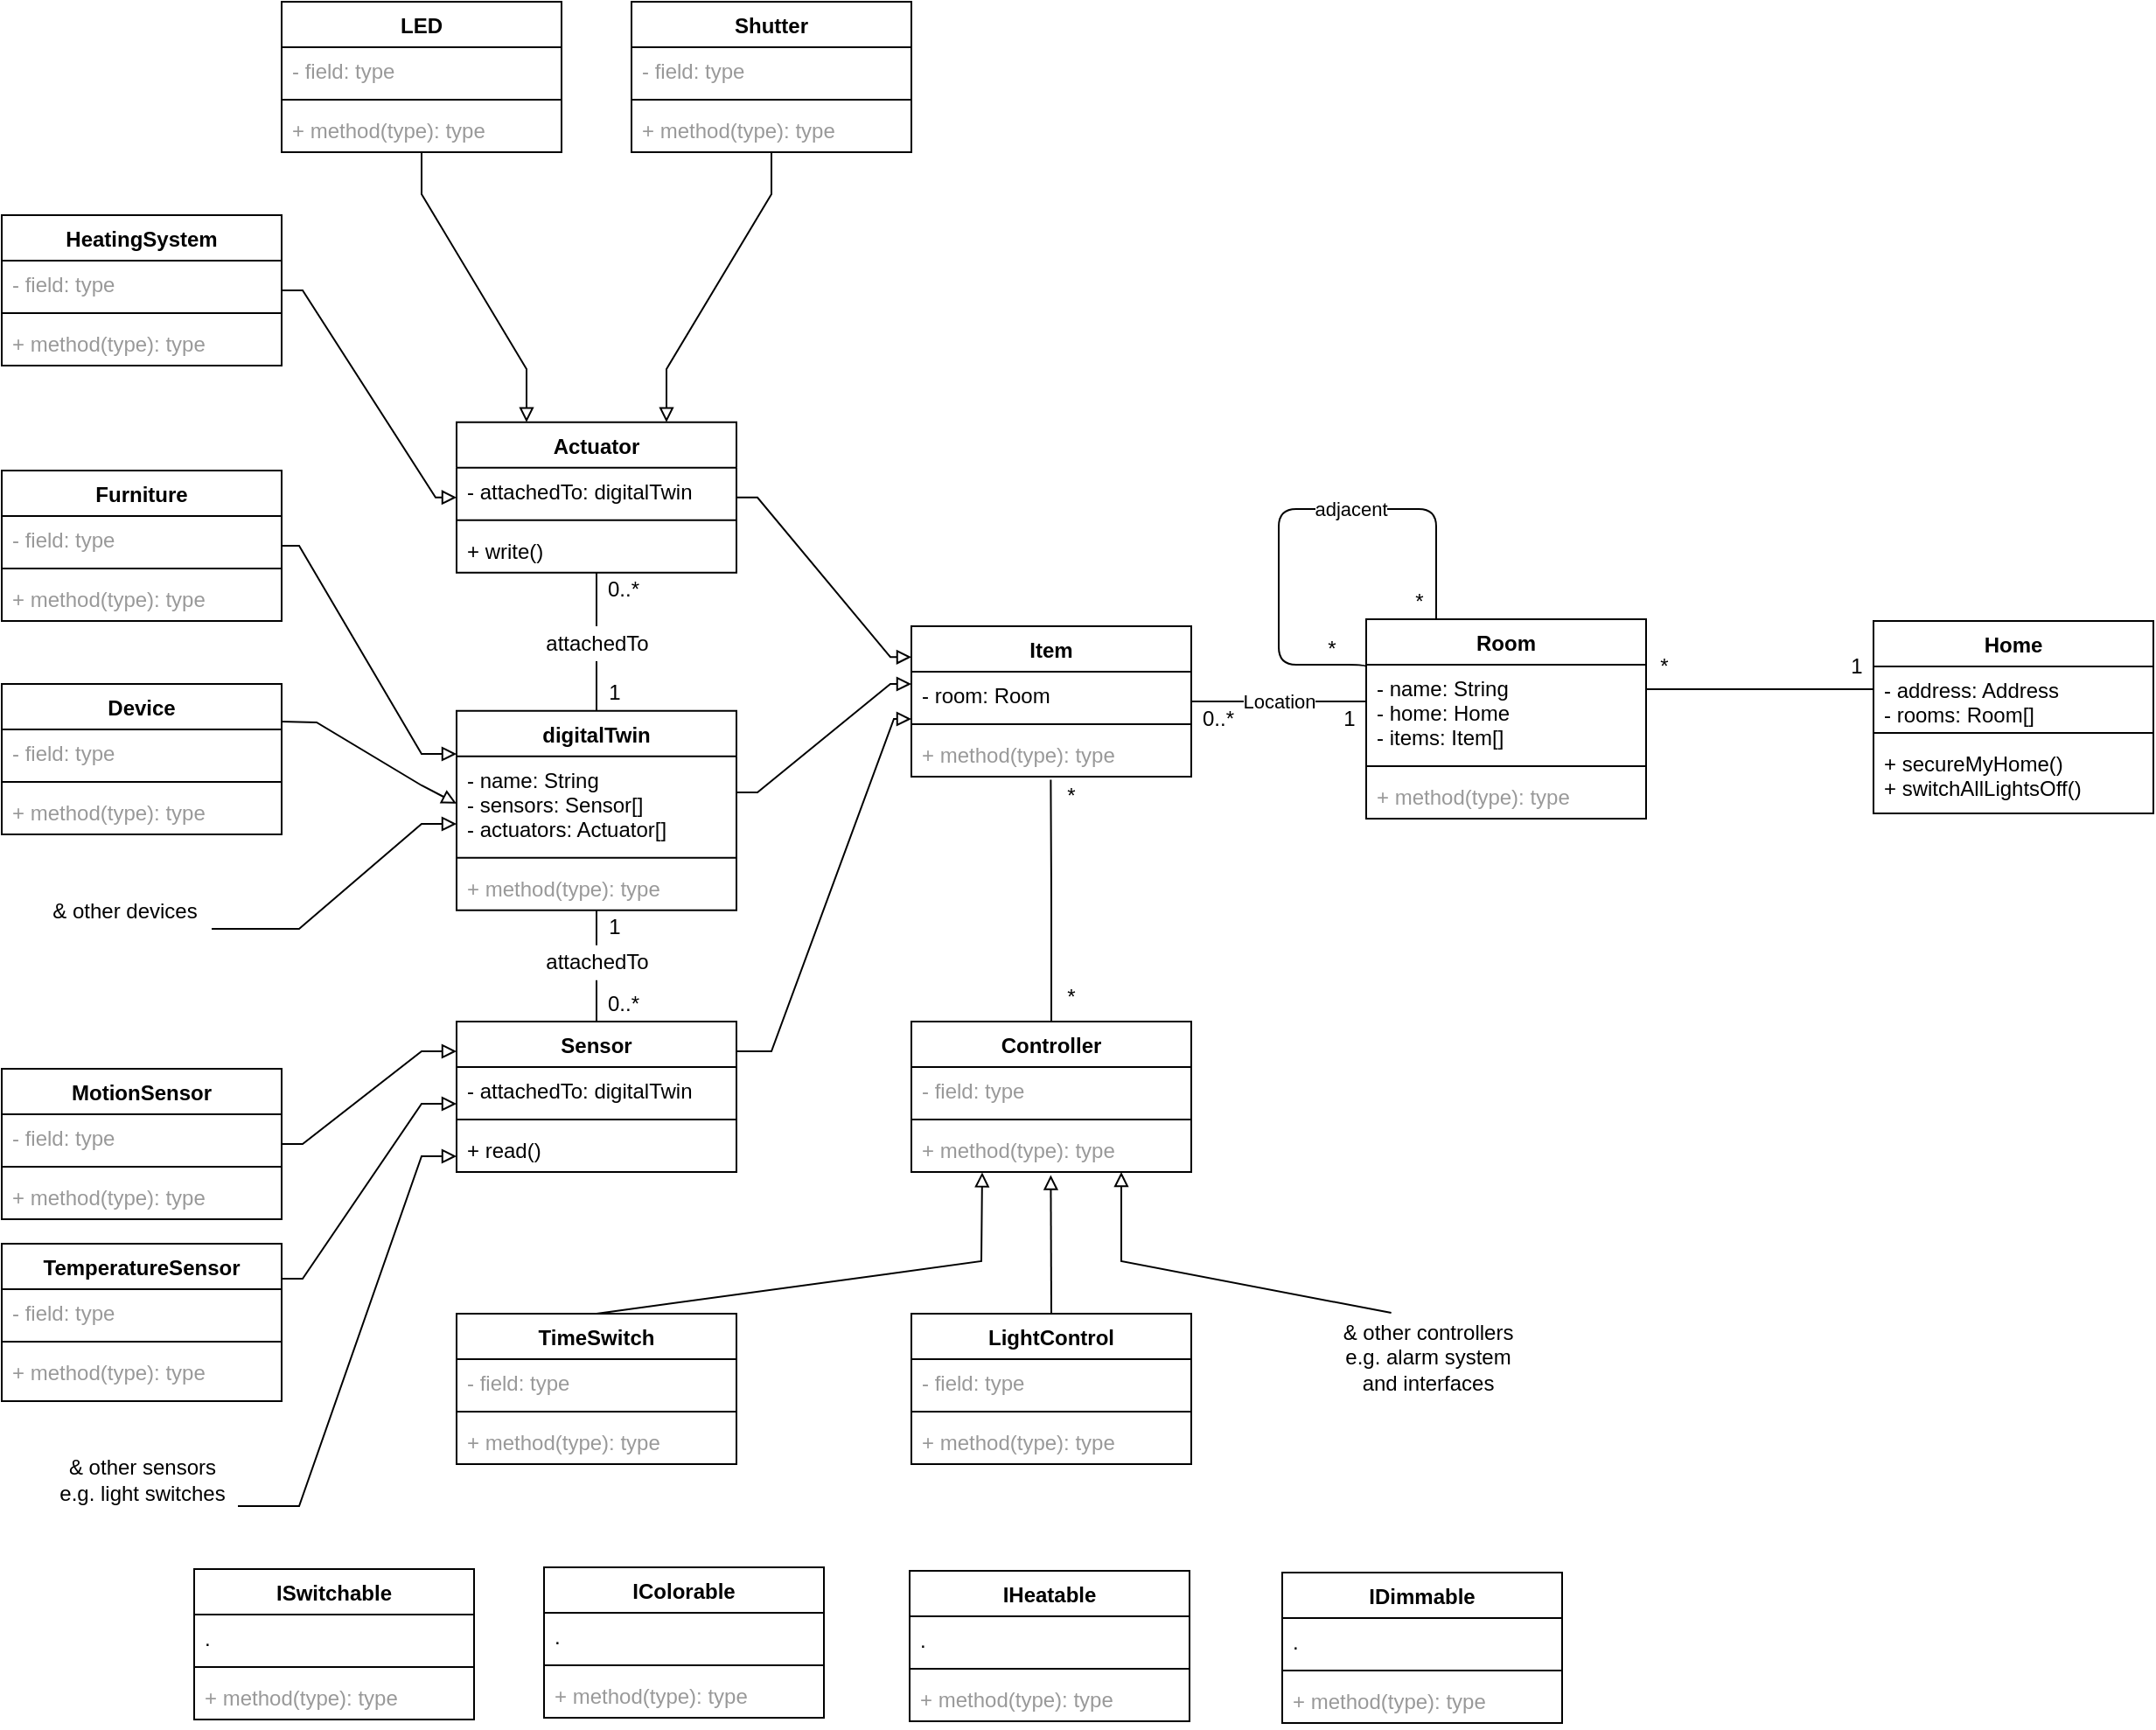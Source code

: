 <mxfile version="12.4.2" type="device" pages="1"><diagram id="C6zeM6W0Q8uGwR7Qdxu2" name="Page-1"><mxGraphModel dx="494" dy="274" grid="1" gridSize="10" guides="1" tooltips="1" connect="1" arrows="1" fold="1" page="1" pageScale="1" pageWidth="1169" pageHeight="827" math="0" shadow="0"><root><mxCell id="0"/><mxCell id="1" parent="0"/><mxCell id="LG9xHTuIAQlCWquHTliD-21" style="edgeStyle=orthogonalEdgeStyle;rounded=0;orthogonalLoop=1;jettySize=auto;html=1;endArrow=block;endFill=0;noEdgeStyle=1;orthogonal=1;entryX=0.253;entryY=1.008;entryDx=0;entryDy=0;exitX=0.5;exitY=0;exitDx=0;exitDy=0;entryPerimeter=0;" parent="1" source="LG9xHTuIAQlCWquHTliD-13" target="LG9xHTuIAQlCWquHTliD-4" edge="1"><mxGeometry relative="1" as="geometry"><Array as="points"><mxPoint x="560" y="890"/></Array><mxPoint x="650" y="880.592" as="sourcePoint"/><mxPoint x="600" y="840" as="targetPoint"/></mxGeometry></mxCell><mxCell id="7BFfm2LZiMBfA6IinP96-11" value="Home" style="swimlane;fontStyle=1;align=center;verticalAlign=top;childLayout=stackLayout;horizontal=1;startSize=26;horizontalStack=0;resizeParent=1;resizeParentMax=0;resizeLast=0;collapsible=1;marginBottom=0;" parent="1" vertex="1"><mxGeometry x="1070" y="523.96" width="160" height="110" as="geometry"/></mxCell><mxCell id="7BFfm2LZiMBfA6IinP96-12" value="- address: Address&#xA;- rooms: Room[]&#xA;" style="text;strokeColor=none;fillColor=none;align=left;verticalAlign=top;spacingLeft=4;spacingRight=4;overflow=hidden;rotatable=0;points=[[0,0.5],[1,0.5]];portConstraint=eastwest;" parent="7BFfm2LZiMBfA6IinP96-11" vertex="1"><mxGeometry y="26" width="160" height="34" as="geometry"/></mxCell><mxCell id="7BFfm2LZiMBfA6IinP96-13" value="" style="line;strokeWidth=1;fillColor=none;align=left;verticalAlign=middle;spacingTop=-1;spacingLeft=3;spacingRight=3;rotatable=0;labelPosition=right;points=[];portConstraint=eastwest;" parent="7BFfm2LZiMBfA6IinP96-11" vertex="1"><mxGeometry y="60" width="160" height="8" as="geometry"/></mxCell><mxCell id="ZFMyAFQ1XQaccXFtZNzk-10" value="+ secureMyHome()&#xA;+ switchAllLightsOff()&#xA;" style="text;strokeColor=none;fillColor=none;align=left;verticalAlign=top;spacingLeft=4;spacingRight=4;overflow=hidden;rotatable=0;points=[[0,0.5],[1,0.5]];portConstraint=eastwest;" parent="7BFfm2LZiMBfA6IinP96-11" vertex="1"><mxGeometry y="68" width="160" height="42" as="geometry"/></mxCell><mxCell id="7BFfm2LZiMBfA6IinP96-19" value="Location" style="edgeStyle=orthogonalEdgeStyle;rounded=0;orthogonalLoop=1;jettySize=auto;html=1;noEdgeStyle=1;orthogonal=1;endArrow=none;endFill=0;" parent="1" source="7BFfm2LZiMBfA6IinP96-15" target="7BFfm2LZiMBfA6IinP96-36" edge="1"><mxGeometry relative="1" as="geometry"><mxPoint x="183" y="84.286" as="targetPoint"/><Array as="points"><mxPoint x="692" y="569.962"/><mxPoint x="768" y="569.962"/></Array></mxGeometry></mxCell><mxCell id="7BFfm2LZiMBfA6IinP96-15" value="Item" style="swimlane;fontStyle=1;align=center;verticalAlign=top;childLayout=stackLayout;horizontal=1;startSize=26;horizontalStack=0;resizeParent=1;resizeParentMax=0;resizeLast=0;collapsible=1;marginBottom=0;" parent="1" vertex="1"><mxGeometry x="520" y="526.962" width="160" height="86" as="geometry"/></mxCell><mxCell id="7BFfm2LZiMBfA6IinP96-16" value="- room: Room" style="text;strokeColor=none;fillColor=none;align=left;verticalAlign=top;spacingLeft=4;spacingRight=4;overflow=hidden;rotatable=0;points=[[0,0.5],[1,0.5]];portConstraint=eastwest;" parent="7BFfm2LZiMBfA6IinP96-15" vertex="1"><mxGeometry y="26" width="160" height="26" as="geometry"/></mxCell><mxCell id="7BFfm2LZiMBfA6IinP96-17" value="" style="line;strokeWidth=1;fillColor=none;align=left;verticalAlign=middle;spacingTop=-1;spacingLeft=3;spacingRight=3;rotatable=0;labelPosition=right;points=[];portConstraint=eastwest;" parent="7BFfm2LZiMBfA6IinP96-15" vertex="1"><mxGeometry y="52" width="160" height="8" as="geometry"/></mxCell><mxCell id="7BFfm2LZiMBfA6IinP96-18" value="+ method(type): type" style="text;strokeColor=none;fillColor=none;align=left;verticalAlign=top;spacingLeft=4;spacingRight=4;overflow=hidden;rotatable=0;points=[[0,0.5],[1,0.5]];portConstraint=eastwest;fontColor=#999999;" parent="7BFfm2LZiMBfA6IinP96-15" vertex="1"><mxGeometry y="60" width="160" height="26" as="geometry"/></mxCell><mxCell id="7BFfm2LZiMBfA6IinP96-29" style="edgeStyle=orthogonalEdgeStyle;rounded=0;orthogonalLoop=1;jettySize=auto;html=1;endArrow=block;endFill=0;noEdgeStyle=1;orthogonal=1;" parent="1" source="7BFfm2LZiMBfA6IinP96-25" target="7BFfm2LZiMBfA6IinP96-15" edge="1"><mxGeometry relative="1" as="geometry"><Array as="points"><mxPoint x="432" y="622"/><mxPoint x="508" y="560"/></Array></mxGeometry></mxCell><mxCell id="SawXSEqc-2cwjHfHFk83-41" style="edgeStyle=none;rounded=0;orthogonalLoop=1;jettySize=auto;html=1;exitX=0.5;exitY=0;exitDx=0;exitDy=0;endArrow=none;endFill=0;fontColor=#000000;" edge="1" parent="1" source="SawXSEqc-2cwjHfHFk83-42" target="7BFfm2LZiMBfA6IinP96-79"><mxGeometry relative="1" as="geometry"/></mxCell><mxCell id="7BFfm2LZiMBfA6IinP96-25" value="digitalTwin" style="swimlane;fontStyle=1;align=center;verticalAlign=top;childLayout=stackLayout;horizontal=1;startSize=26;horizontalStack=0;resizeParent=1;resizeParentMax=0;resizeLast=0;collapsible=1;marginBottom=0;" parent="1" vertex="1"><mxGeometry x="260" y="575.368" width="160" height="114" as="geometry"/></mxCell><mxCell id="7BFfm2LZiMBfA6IinP96-26" value="- name: String&#xA;- sensors: Sensor[]&#xA;- actuators: Actuator[]&#xA;" style="text;strokeColor=none;fillColor=none;align=left;verticalAlign=top;spacingLeft=4;spacingRight=4;overflow=hidden;rotatable=0;points=[[0,0.5],[1,0.5]];portConstraint=eastwest;" parent="7BFfm2LZiMBfA6IinP96-25" vertex="1"><mxGeometry y="26" width="160" height="54" as="geometry"/></mxCell><mxCell id="7BFfm2LZiMBfA6IinP96-27" value="" style="line;strokeWidth=1;fillColor=none;align=left;verticalAlign=middle;spacingTop=-1;spacingLeft=3;spacingRight=3;rotatable=0;labelPosition=right;points=[];portConstraint=eastwest;" parent="7BFfm2LZiMBfA6IinP96-25" vertex="1"><mxGeometry y="80" width="160" height="8" as="geometry"/></mxCell><mxCell id="7BFfm2LZiMBfA6IinP96-28" value="+ method(type): type" style="text;strokeColor=none;fillColor=none;align=left;verticalAlign=top;spacingLeft=4;spacingRight=4;overflow=hidden;rotatable=0;points=[[0,0.5],[1,0.5]];portConstraint=eastwest;fontColor=#999999;" parent="7BFfm2LZiMBfA6IinP96-25" vertex="1"><mxGeometry y="88" width="160" height="26" as="geometry"/></mxCell><mxCell id="7BFfm2LZiMBfA6IinP96-35" style="edgeStyle=orthogonalEdgeStyle;rounded=0;orthogonalLoop=1;jettySize=auto;html=1;endArrow=block;endFill=0;noEdgeStyle=1;orthogonal=1;" parent="1" source="7BFfm2LZiMBfA6IinP96-30" target="7BFfm2LZiMBfA6IinP96-15" edge="1"><mxGeometry relative="1" as="geometry"><Array as="points"><mxPoint x="440" y="770"/><mxPoint x="510" y="580"/></Array></mxGeometry></mxCell><mxCell id="SawXSEqc-2cwjHfHFk83-44" style="edgeStyle=none;rounded=0;orthogonalLoop=1;jettySize=auto;html=1;exitX=0.5;exitY=0;exitDx=0;exitDy=0;endArrow=none;endFill=0;fontColor=#000000;" edge="1" parent="1" source="SawXSEqc-2cwjHfHFk83-45" target="7BFfm2LZiMBfA6IinP96-25"><mxGeometry relative="1" as="geometry"/></mxCell><mxCell id="7BFfm2LZiMBfA6IinP96-30" value="Sensor" style="swimlane;fontStyle=1;align=center;verticalAlign=top;childLayout=stackLayout;horizontal=1;startSize=26;horizontalStack=0;resizeParent=1;resizeParentMax=0;resizeLast=0;collapsible=1;marginBottom=0;" parent="1" vertex="1"><mxGeometry x="260" y="752.999" width="160" height="86" as="geometry"/></mxCell><mxCell id="7BFfm2LZiMBfA6IinP96-31" value="- attachedTo: digitalTwin" style="text;strokeColor=none;fillColor=none;align=left;verticalAlign=top;spacingLeft=4;spacingRight=4;overflow=hidden;rotatable=0;points=[[0,0.5],[1,0.5]];portConstraint=eastwest;" parent="7BFfm2LZiMBfA6IinP96-30" vertex="1"><mxGeometry y="26" width="160" height="26" as="geometry"/></mxCell><mxCell id="7BFfm2LZiMBfA6IinP96-32" value="" style="line;strokeWidth=1;fillColor=none;align=left;verticalAlign=middle;spacingTop=-1;spacingLeft=3;spacingRight=3;rotatable=0;labelPosition=right;points=[];portConstraint=eastwest;" parent="7BFfm2LZiMBfA6IinP96-30" vertex="1"><mxGeometry y="52" width="160" height="8" as="geometry"/></mxCell><mxCell id="7BFfm2LZiMBfA6IinP96-33" value="+ read()" style="text;strokeColor=none;fillColor=none;align=left;verticalAlign=top;spacingLeft=4;spacingRight=4;overflow=hidden;rotatable=0;points=[[0,0.5],[1,0.5]];portConstraint=eastwest;" parent="7BFfm2LZiMBfA6IinP96-30" vertex="1"><mxGeometry y="60" width="160" height="26" as="geometry"/></mxCell><mxCell id="7BFfm2LZiMBfA6IinP96-36" value="Room" style="swimlane;fontStyle=1;align=center;verticalAlign=top;childLayout=stackLayout;horizontal=1;startSize=26;horizontalStack=0;resizeParent=1;resizeParentMax=0;resizeLast=0;collapsible=1;marginBottom=0;" parent="1" vertex="1"><mxGeometry x="780" y="522.962" width="160" height="114" as="geometry"/></mxCell><mxCell id="7BFfm2LZiMBfA6IinP96-37" value="- name: String&#xA;- home: Home&#xA;- items: Item[]" style="text;strokeColor=none;fillColor=none;align=left;verticalAlign=top;spacingLeft=4;spacingRight=4;overflow=hidden;rotatable=0;points=[[0,0.5],[1,0.5]];portConstraint=eastwest;" parent="7BFfm2LZiMBfA6IinP96-36" vertex="1"><mxGeometry y="26" width="160" height="54" as="geometry"/></mxCell><mxCell id="7BFfm2LZiMBfA6IinP96-38" value="" style="line;strokeWidth=1;fillColor=none;align=left;verticalAlign=middle;spacingTop=-1;spacingLeft=3;spacingRight=3;rotatable=0;labelPosition=right;points=[];portConstraint=eastwest;" parent="7BFfm2LZiMBfA6IinP96-36" vertex="1"><mxGeometry y="80" width="160" height="8" as="geometry"/></mxCell><mxCell id="7BFfm2LZiMBfA6IinP96-39" value="+ method(type): type" style="text;strokeColor=none;fillColor=none;align=left;verticalAlign=top;spacingLeft=4;spacingRight=4;overflow=hidden;rotatable=0;points=[[0,0.5],[1,0.5]];portConstraint=eastwest;fontColor=#999999;" parent="7BFfm2LZiMBfA6IinP96-36" vertex="1"><mxGeometry y="88" width="160" height="26" as="geometry"/></mxCell><mxCell id="7BFfm2LZiMBfA6IinP96-40" style="edgeStyle=orthogonalEdgeStyle;rounded=0;orthogonalLoop=1;jettySize=auto;html=1;endArrow=none;endFill=0;noEdgeStyle=1;orthogonal=1;" parent="1" source="7BFfm2LZiMBfA6IinP96-37" edge="1"><mxGeometry relative="1" as="geometry"><mxPoint x="1070" y="563" as="targetPoint"/></mxGeometry></mxCell><mxCell id="7BFfm2LZiMBfA6IinP96-64" style="edgeStyle=orthogonalEdgeStyle;rounded=0;orthogonalLoop=1;jettySize=auto;html=1;endArrow=block;endFill=0;noEdgeStyle=1;orthogonal=1;" parent="1" source="7BFfm2LZiMBfA6IinP96-50" target="7BFfm2LZiMBfA6IinP96-30" edge="1"><mxGeometry relative="1" as="geometry"><Array as="points"><mxPoint x="172" y="823"/><mxPoint x="240" y="770"/></Array></mxGeometry></mxCell><mxCell id="7BFfm2LZiMBfA6IinP96-50" value="MotionSensor" style="swimlane;fontStyle=1;align=center;verticalAlign=top;childLayout=stackLayout;horizontal=1;startSize=26;horizontalStack=0;resizeParent=1;resizeParentMax=0;resizeLast=0;collapsible=1;marginBottom=0;" parent="1" vertex="1"><mxGeometry y="780" width="160" height="86" as="geometry"/></mxCell><mxCell id="7BFfm2LZiMBfA6IinP96-51" value="- field: type" style="text;strokeColor=none;fillColor=none;align=left;verticalAlign=top;spacingLeft=4;spacingRight=4;overflow=hidden;rotatable=0;points=[[0,0.5],[1,0.5]];portConstraint=eastwest;fontColor=#999999;" parent="7BFfm2LZiMBfA6IinP96-50" vertex="1"><mxGeometry y="26" width="160" height="26" as="geometry"/></mxCell><mxCell id="7BFfm2LZiMBfA6IinP96-52" value="" style="line;strokeWidth=1;fillColor=none;align=left;verticalAlign=middle;spacingTop=-1;spacingLeft=3;spacingRight=3;rotatable=0;labelPosition=right;points=[];portConstraint=eastwest;" parent="7BFfm2LZiMBfA6IinP96-50" vertex="1"><mxGeometry y="52" width="160" height="8" as="geometry"/></mxCell><mxCell id="7BFfm2LZiMBfA6IinP96-53" value="+ method(type): type" style="text;strokeColor=none;fillColor=none;align=left;verticalAlign=top;spacingLeft=4;spacingRight=4;overflow=hidden;rotatable=0;points=[[0,0.5],[1,0.5]];portConstraint=eastwest;fontColor=#999999;" parent="7BFfm2LZiMBfA6IinP96-50" vertex="1"><mxGeometry y="60" width="160" height="26" as="geometry"/></mxCell><mxCell id="7BFfm2LZiMBfA6IinP96-84" style="edgeStyle=orthogonalEdgeStyle;rounded=0;orthogonalLoop=1;jettySize=auto;html=1;endArrow=block;endFill=0;noEdgeStyle=1;orthogonal=1;" parent="1" source="7BFfm2LZiMBfA6IinP96-54" target="7BFfm2LZiMBfA6IinP96-79" edge="1"><mxGeometry relative="1" as="geometry"><Array as="points"><mxPoint x="172" y="335"/><mxPoint x="248" y="453.369"/></Array></mxGeometry></mxCell><mxCell id="7BFfm2LZiMBfA6IinP96-54" value="HeatingSystem" style="swimlane;fontStyle=1;align=center;verticalAlign=top;childLayout=stackLayout;horizontal=1;startSize=26;horizontalStack=0;resizeParent=1;resizeParentMax=0;resizeLast=0;collapsible=1;marginBottom=0;" parent="1" vertex="1"><mxGeometry y="292" width="160" height="86" as="geometry"><mxRectangle y="292" width="110" height="26" as="alternateBounds"/></mxGeometry></mxCell><mxCell id="7BFfm2LZiMBfA6IinP96-55" value="- field: type" style="text;strokeColor=none;fillColor=none;align=left;verticalAlign=top;spacingLeft=4;spacingRight=4;overflow=hidden;rotatable=0;points=[[0,0.5],[1,0.5]];portConstraint=eastwest;fontColor=#999999;" parent="7BFfm2LZiMBfA6IinP96-54" vertex="1"><mxGeometry y="26" width="160" height="26" as="geometry"/></mxCell><mxCell id="7BFfm2LZiMBfA6IinP96-56" value="" style="line;strokeWidth=1;fillColor=none;align=left;verticalAlign=middle;spacingTop=-1;spacingLeft=3;spacingRight=3;rotatable=0;labelPosition=right;points=[];portConstraint=eastwest;" parent="7BFfm2LZiMBfA6IinP96-54" vertex="1"><mxGeometry y="52" width="160" height="8" as="geometry"/></mxCell><mxCell id="7BFfm2LZiMBfA6IinP96-57" value="+ method(type): type" style="text;strokeColor=none;fillColor=none;align=left;verticalAlign=top;spacingLeft=4;spacingRight=4;overflow=hidden;rotatable=0;points=[[0,0.5],[1,0.5]];portConstraint=eastwest;fontColor=#999999;" parent="7BFfm2LZiMBfA6IinP96-54" vertex="1"><mxGeometry y="60" width="160" height="26" as="geometry"/></mxCell><mxCell id="7BFfm2LZiMBfA6IinP96-62" style="edgeStyle=orthogonalEdgeStyle;rounded=0;orthogonalLoop=1;jettySize=auto;html=1;endArrow=block;endFill=0;noEdgeStyle=1;orthogonal=1;" parent="1" source="7BFfm2LZiMBfA6IinP96-58" target="7BFfm2LZiMBfA6IinP96-30" edge="1"><mxGeometry relative="1" as="geometry"><Array as="points"><mxPoint x="172" y="900"/><mxPoint x="240" y="800"/></Array></mxGeometry></mxCell><mxCell id="7BFfm2LZiMBfA6IinP96-58" value="TemperatureSensor" style="swimlane;fontStyle=1;align=center;verticalAlign=top;childLayout=stackLayout;horizontal=1;startSize=26;horizontalStack=0;resizeParent=1;resizeParentMax=0;resizeLast=0;collapsible=1;marginBottom=0;" parent="1" vertex="1"><mxGeometry y="880" width="160" height="90" as="geometry"/></mxCell><mxCell id="7BFfm2LZiMBfA6IinP96-59" value="- field: type" style="text;strokeColor=none;fillColor=none;align=left;verticalAlign=top;spacingLeft=4;spacingRight=4;overflow=hidden;rotatable=0;points=[[0,0.5],[1,0.5]];portConstraint=eastwest;fontColor=#999999;" parent="7BFfm2LZiMBfA6IinP96-58" vertex="1"><mxGeometry y="26" width="160" height="26" as="geometry"/></mxCell><mxCell id="7BFfm2LZiMBfA6IinP96-60" value="" style="line;strokeWidth=1;fillColor=none;align=left;verticalAlign=middle;spacingTop=-1;spacingLeft=3;spacingRight=3;rotatable=0;labelPosition=right;points=[];portConstraint=eastwest;" parent="7BFfm2LZiMBfA6IinP96-58" vertex="1"><mxGeometry y="52" width="160" height="8" as="geometry"/></mxCell><mxCell id="7BFfm2LZiMBfA6IinP96-61" value="+ method(type): type" style="text;strokeColor=none;fillColor=none;align=left;verticalAlign=top;spacingLeft=4;spacingRight=4;overflow=hidden;rotatable=0;points=[[0,0.5],[1,0.5]];portConstraint=eastwest;fontColor=#999999;" parent="7BFfm2LZiMBfA6IinP96-58" vertex="1"><mxGeometry y="60" width="160" height="30" as="geometry"/></mxCell><mxCell id="7BFfm2LZiMBfA6IinP96-66" style="edgeStyle=orthogonalEdgeStyle;rounded=0;orthogonalLoop=1;jettySize=auto;html=1;endArrow=block;endFill=0;noEdgeStyle=1;orthogonal=1;" parent="1" source="7BFfm2LZiMBfA6IinP96-65" target="7BFfm2LZiMBfA6IinP96-30" edge="1"><mxGeometry relative="1" as="geometry"><Array as="points"><mxPoint x="170" y="1030"/><mxPoint x="240" y="830"/></Array></mxGeometry></mxCell><mxCell id="7BFfm2LZiMBfA6IinP96-65" value="&lt;div&gt;&amp;amp; other sensors&lt;/div&gt;&lt;div&gt;e.g. light switches&lt;br&gt;&lt;/div&gt;" style="text;html=1;align=center;verticalAlign=middle;resizable=0;points=[];;autosize=1;" parent="1" vertex="1"><mxGeometry x="25" y="1000" width="110" height="30" as="geometry"/></mxCell><mxCell id="SawXSEqc-2cwjHfHFk83-37" style="edgeStyle=none;rounded=0;orthogonalLoop=1;jettySize=auto;html=1;exitX=1;exitY=0.25;exitDx=0;exitDy=0;entryX=0;entryY=0.5;entryDx=0;entryDy=0;endArrow=block;endFill=0;fontColor=#000000;" edge="1" parent="1" source="7BFfm2LZiMBfA6IinP96-67" target="7BFfm2LZiMBfA6IinP96-26"><mxGeometry relative="1" as="geometry"><Array as="points"><mxPoint x="180" y="582"/><mxPoint x="240" y="618"/></Array></mxGeometry></mxCell><mxCell id="7BFfm2LZiMBfA6IinP96-67" value="Device" style="swimlane;fontStyle=1;align=center;verticalAlign=top;childLayout=stackLayout;horizontal=1;startSize=26;horizontalStack=0;resizeParent=1;resizeParentMax=0;resizeLast=0;collapsible=1;marginBottom=0;" parent="1" vertex="1"><mxGeometry y="560" width="160" height="86" as="geometry"/></mxCell><mxCell id="7BFfm2LZiMBfA6IinP96-68" value="- field: type" style="text;strokeColor=none;fillColor=none;align=left;verticalAlign=top;spacingLeft=4;spacingRight=4;overflow=hidden;rotatable=0;points=[[0,0.5],[1,0.5]];portConstraint=eastwest;fontColor=#999999;" parent="7BFfm2LZiMBfA6IinP96-67" vertex="1"><mxGeometry y="26" width="160" height="26" as="geometry"/></mxCell><mxCell id="7BFfm2LZiMBfA6IinP96-69" value="" style="line;strokeWidth=1;fillColor=none;align=left;verticalAlign=middle;spacingTop=-1;spacingLeft=3;spacingRight=3;rotatable=0;labelPosition=right;points=[];portConstraint=eastwest;" parent="7BFfm2LZiMBfA6IinP96-67" vertex="1"><mxGeometry y="52" width="160" height="8" as="geometry"/></mxCell><mxCell id="7BFfm2LZiMBfA6IinP96-70" value="+ method(type): type" style="text;strokeColor=none;fillColor=none;align=left;verticalAlign=top;spacingLeft=4;spacingRight=4;overflow=hidden;rotatable=0;points=[[0,0.5],[1,0.5]];portConstraint=eastwest;fontColor=#999999;" parent="7BFfm2LZiMBfA6IinP96-67" vertex="1"><mxGeometry y="60" width="160" height="26" as="geometry"/></mxCell><mxCell id="7BFfm2LZiMBfA6IinP96-76" style="edgeStyle=orthogonalEdgeStyle;rounded=0;orthogonalLoop=1;jettySize=auto;html=1;endArrow=block;endFill=0;noEdgeStyle=1;orthogonal=1;" parent="1" source="7BFfm2LZiMBfA6IinP96-72" target="7BFfm2LZiMBfA6IinP96-25" edge="1"><mxGeometry relative="1" as="geometry"><Array as="points"><mxPoint x="170" y="481"/><mxPoint x="240" y="600"/></Array></mxGeometry></mxCell><mxCell id="7BFfm2LZiMBfA6IinP96-72" value="Furniture" style="swimlane;fontStyle=1;align=center;verticalAlign=top;childLayout=stackLayout;horizontal=1;startSize=26;horizontalStack=0;resizeParent=1;resizeParentMax=0;resizeLast=0;collapsible=1;marginBottom=0;" parent="1" vertex="1"><mxGeometry y="437.96" width="160" height="86" as="geometry"/></mxCell><mxCell id="7BFfm2LZiMBfA6IinP96-73" value="- field: type" style="text;strokeColor=none;fillColor=none;align=left;verticalAlign=top;spacingLeft=4;spacingRight=4;overflow=hidden;rotatable=0;points=[[0,0.5],[1,0.5]];portConstraint=eastwest;fontColor=#999999;" parent="7BFfm2LZiMBfA6IinP96-72" vertex="1"><mxGeometry y="26" width="160" height="26" as="geometry"/></mxCell><mxCell id="7BFfm2LZiMBfA6IinP96-74" value="" style="line;strokeWidth=1;fillColor=none;align=left;verticalAlign=middle;spacingTop=-1;spacingLeft=3;spacingRight=3;rotatable=0;labelPosition=right;points=[];portConstraint=eastwest;" parent="7BFfm2LZiMBfA6IinP96-72" vertex="1"><mxGeometry y="52" width="160" height="8" as="geometry"/></mxCell><mxCell id="7BFfm2LZiMBfA6IinP96-75" value="+ method(type): type" style="text;strokeColor=none;fillColor=none;align=left;verticalAlign=top;spacingLeft=4;spacingRight=4;overflow=hidden;rotatable=0;points=[[0,0.5],[1,0.5]];portConstraint=eastwest;fontColor=#999999;" parent="7BFfm2LZiMBfA6IinP96-72" vertex="1"><mxGeometry y="60" width="160" height="26" as="geometry"/></mxCell><mxCell id="7BFfm2LZiMBfA6IinP96-78" style="edgeStyle=orthogonalEdgeStyle;rounded=0;orthogonalLoop=1;jettySize=auto;html=1;endArrow=block;endFill=0;noEdgeStyle=1;orthogonal=1;" parent="1" source="7BFfm2LZiMBfA6IinP96-77" target="7BFfm2LZiMBfA6IinP96-25" edge="1"><mxGeometry relative="1" as="geometry"><Array as="points"><mxPoint x="170" y="700"/><mxPoint x="240" y="640"/></Array></mxGeometry></mxCell><mxCell id="7BFfm2LZiMBfA6IinP96-77" value="&amp;amp; other devices" style="text;html=1;align=center;verticalAlign=middle;resizable=0;points=[];;autosize=1;" parent="1" vertex="1"><mxGeometry x="20" y="680" width="100" height="20" as="geometry"/></mxCell><mxCell id="7BFfm2LZiMBfA6IinP96-83" style="edgeStyle=orthogonalEdgeStyle;rounded=0;orthogonalLoop=1;jettySize=auto;html=1;endArrow=block;endFill=0;noEdgeStyle=1;orthogonal=1;" parent="1" source="7BFfm2LZiMBfA6IinP96-79" target="7BFfm2LZiMBfA6IinP96-15" edge="1"><mxGeometry relative="1" as="geometry"><Array as="points"><mxPoint x="432" y="453.369"/><mxPoint x="508" y="544.628"/></Array></mxGeometry></mxCell><mxCell id="7BFfm2LZiMBfA6IinP96-79" value="Actuator" style="swimlane;fontStyle=1;align=center;verticalAlign=top;childLayout=stackLayout;horizontal=1;startSize=26;horizontalStack=0;resizeParent=1;resizeParentMax=0;resizeLast=0;collapsible=1;marginBottom=0;" parent="1" vertex="1"><mxGeometry x="260" y="410.369" width="160" height="86" as="geometry"/></mxCell><mxCell id="7BFfm2LZiMBfA6IinP96-80" value="- attachedTo: digitalTwin" style="text;strokeColor=none;fillColor=none;align=left;verticalAlign=top;spacingLeft=4;spacingRight=4;overflow=hidden;rotatable=0;points=[[0,0.5],[1,0.5]];portConstraint=eastwest;fontColor=#000000;" parent="7BFfm2LZiMBfA6IinP96-79" vertex="1"><mxGeometry y="26" width="160" height="26" as="geometry"/></mxCell><mxCell id="7BFfm2LZiMBfA6IinP96-81" value="" style="line;strokeWidth=1;fillColor=none;align=left;verticalAlign=middle;spacingTop=-1;spacingLeft=3;spacingRight=3;rotatable=0;labelPosition=right;points=[];portConstraint=eastwest;fontColor=#999999;" parent="7BFfm2LZiMBfA6IinP96-79" vertex="1"><mxGeometry y="52" width="160" height="8" as="geometry"/></mxCell><mxCell id="7BFfm2LZiMBfA6IinP96-82" value="+ write()" style="text;strokeColor=none;fillColor=none;align=left;verticalAlign=top;spacingLeft=4;spacingRight=4;overflow=hidden;rotatable=0;points=[[0,0.5],[1,0.5]];portConstraint=eastwest;" parent="7BFfm2LZiMBfA6IinP96-79" vertex="1"><mxGeometry y="60" width="160" height="26" as="geometry"/></mxCell><mxCell id="LG9xHTuIAQlCWquHTliD-1" value="Controller" style="swimlane;fontStyle=1;align=center;verticalAlign=top;childLayout=stackLayout;horizontal=1;startSize=26;horizontalStack=0;resizeParent=1;resizeParentMax=0;resizeLast=0;collapsible=1;marginBottom=0;" parent="1" vertex="1"><mxGeometry x="520" y="753" width="160" height="86" as="geometry"/></mxCell><mxCell id="LG9xHTuIAQlCWquHTliD-2" value="- field: type" style="text;strokeColor=none;fillColor=none;align=left;verticalAlign=top;spacingLeft=4;spacingRight=4;overflow=hidden;rotatable=0;points=[[0,0.5],[1,0.5]];portConstraint=eastwest;fontColor=#999999;" parent="LG9xHTuIAQlCWquHTliD-1" vertex="1"><mxGeometry y="26" width="160" height="26" as="geometry"/></mxCell><mxCell id="LG9xHTuIAQlCWquHTliD-3" value="" style="line;strokeWidth=1;fillColor=none;align=left;verticalAlign=middle;spacingTop=-1;spacingLeft=3;spacingRight=3;rotatable=0;labelPosition=right;points=[];portConstraint=eastwest;fontColor=#999999;" parent="LG9xHTuIAQlCWquHTliD-1" vertex="1"><mxGeometry y="52" width="160" height="8" as="geometry"/></mxCell><mxCell id="LG9xHTuIAQlCWquHTliD-4" value="+ method(type): type" style="text;strokeColor=none;fillColor=none;align=left;verticalAlign=top;spacingLeft=4;spacingRight=4;overflow=hidden;rotatable=0;points=[[0,0.5],[1,0.5]];portConstraint=eastwest;fontColor=#999999;" parent="LG9xHTuIAQlCWquHTliD-1" vertex="1"><mxGeometry y="60" width="160" height="26" as="geometry"/></mxCell><mxCell id="LG9xHTuIAQlCWquHTliD-10" value="" style="endArrow=none;html=1;edgeStyle=orthogonalEdgeStyle;exitX=0.498;exitY=1.071;exitDx=0;exitDy=0;exitPerimeter=0;entryX=0.5;entryY=0;entryDx=0;entryDy=0;noEdgeStyle=1;orthogonal=1;" parent="1" source="7BFfm2LZiMBfA6IinP96-18" target="LG9xHTuIAQlCWquHTliD-1" edge="1"><mxGeometry relative="1" as="geometry"><mxPoint x="520" y="521.6" as="sourcePoint"/><mxPoint x="680" y="521.6" as="targetPoint"/><Array as="points"><mxPoint x="600" y="680"/></Array></mxGeometry></mxCell><mxCell id="LG9xHTuIAQlCWquHTliD-11" value="" style="resizable=0;html=1;align=left;verticalAlign=bottom;labelBackgroundColor=#ffffff;fontSize=10;" parent="LG9xHTuIAQlCWquHTliD-10" connectable="0" vertex="1"><mxGeometry x="-1" relative="1" as="geometry"/></mxCell><mxCell id="LG9xHTuIAQlCWquHTliD-12" value="" style="resizable=0;html=1;align=right;verticalAlign=bottom;labelBackgroundColor=#ffffff;fontSize=10;" parent="LG9xHTuIAQlCWquHTliD-10" connectable="0" vertex="1"><mxGeometry x="1" relative="1" as="geometry"/></mxCell><mxCell id="LG9xHTuIAQlCWquHTliD-13" value="TimeSwitch" style="swimlane;fontStyle=1;align=center;verticalAlign=top;childLayout=stackLayout;horizontal=1;startSize=26;horizontalStack=0;resizeParent=1;resizeParentMax=0;resizeLast=0;collapsible=1;marginBottom=0;" parent="1" vertex="1"><mxGeometry x="260" y="920" width="160" height="86" as="geometry"/></mxCell><mxCell id="LG9xHTuIAQlCWquHTliD-14" value="- field: type" style="text;strokeColor=none;fillColor=none;align=left;verticalAlign=top;spacingLeft=4;spacingRight=4;overflow=hidden;rotatable=0;points=[[0,0.5],[1,0.5]];portConstraint=eastwest;fontColor=#999999;" parent="LG9xHTuIAQlCWquHTliD-13" vertex="1"><mxGeometry y="26" width="160" height="26" as="geometry"/></mxCell><mxCell id="LG9xHTuIAQlCWquHTliD-15" value="" style="line;strokeWidth=1;fillColor=none;align=left;verticalAlign=middle;spacingTop=-1;spacingLeft=3;spacingRight=3;rotatable=0;labelPosition=right;points=[];portConstraint=eastwest;" parent="LG9xHTuIAQlCWquHTliD-13" vertex="1"><mxGeometry y="52" width="160" height="8" as="geometry"/></mxCell><mxCell id="LG9xHTuIAQlCWquHTliD-16" value="+ method(type): type" style="text;strokeColor=none;fillColor=none;align=left;verticalAlign=top;spacingLeft=4;spacingRight=4;overflow=hidden;rotatable=0;points=[[0,0.5],[1,0.5]];portConstraint=eastwest;fontColor=#999999;" parent="LG9xHTuIAQlCWquHTliD-13" vertex="1"><mxGeometry y="60" width="160" height="26" as="geometry"/></mxCell><mxCell id="LG9xHTuIAQlCWquHTliD-17" value="LightControl" style="swimlane;fontStyle=1;align=center;verticalAlign=top;childLayout=stackLayout;horizontal=1;startSize=26;horizontalStack=0;resizeParent=1;resizeParentMax=0;resizeLast=0;collapsible=1;marginBottom=0;fontColor=#000000;" parent="1" vertex="1"><mxGeometry x="520" y="920" width="160" height="86" as="geometry"/></mxCell><mxCell id="LG9xHTuIAQlCWquHTliD-18" value="- field: type" style="text;strokeColor=none;fillColor=none;align=left;verticalAlign=top;spacingLeft=4;spacingRight=4;overflow=hidden;rotatable=0;points=[[0,0.5],[1,0.5]];portConstraint=eastwest;fontColor=#999999;" parent="LG9xHTuIAQlCWquHTliD-17" vertex="1"><mxGeometry y="26" width="160" height="26" as="geometry"/></mxCell><mxCell id="LG9xHTuIAQlCWquHTliD-19" value="" style="line;strokeWidth=1;fillColor=none;align=left;verticalAlign=middle;spacingTop=-1;spacingLeft=3;spacingRight=3;rotatable=0;labelPosition=right;points=[];portConstraint=eastwest;fontColor=#999999;" parent="LG9xHTuIAQlCWquHTliD-17" vertex="1"><mxGeometry y="52" width="160" height="8" as="geometry"/></mxCell><mxCell id="LG9xHTuIAQlCWquHTliD-20" value="+ method(type): type" style="text;strokeColor=none;fillColor=none;align=left;verticalAlign=top;spacingLeft=4;spacingRight=4;overflow=hidden;rotatable=0;points=[[0,0.5],[1,0.5]];portConstraint=eastwest;fontColor=#999999;" parent="LG9xHTuIAQlCWquHTliD-17" vertex="1"><mxGeometry y="60" width="160" height="26" as="geometry"/></mxCell><mxCell id="LG9xHTuIAQlCWquHTliD-22" style="edgeStyle=orthogonalEdgeStyle;rounded=0;orthogonalLoop=1;jettySize=auto;html=1;endArrow=block;endFill=0;noEdgeStyle=1;orthogonal=1;entryX=0.498;entryY=1.069;entryDx=0;entryDy=0;exitX=0.5;exitY=0;exitDx=0;exitDy=0;entryPerimeter=0;" parent="1" source="LG9xHTuIAQlCWquHTliD-17" target="LG9xHTuIAQlCWquHTliD-4" edge="1"><mxGeometry relative="1" as="geometry"><Array as="points"/><mxPoint x="537" y="920" as="sourcePoint"/><mxPoint x="631" y="840" as="targetPoint"/></mxGeometry></mxCell><mxCell id="LG9xHTuIAQlCWquHTliD-23" style="edgeStyle=orthogonalEdgeStyle;rounded=0;orthogonalLoop=1;jettySize=auto;html=1;endArrow=block;endFill=0;noEdgeStyle=1;orthogonal=1;exitX=0.312;exitY=-0.01;exitDx=0;exitDy=0;exitPerimeter=0;" parent="1" source="LG9xHTuIAQlCWquHTliD-24" target="LG9xHTuIAQlCWquHTliD-4" edge="1"><mxGeometry relative="1" as="geometry"><Array as="points"><mxPoint x="640" y="890"/></Array><mxPoint x="800" y="920" as="sourcePoint"/><mxPoint x="640" y="840" as="targetPoint"/></mxGeometry></mxCell><mxCell id="LG9xHTuIAQlCWquHTliD-24" value="&lt;div&gt;&amp;amp; other controllers&lt;/div&gt;&lt;div&gt;e.g. alarm system&lt;/div&gt;&lt;div&gt;and interfaces&lt;br&gt;&lt;/div&gt;" style="text;html=1;align=center;verticalAlign=middle;resizable=0;points=[];;autosize=1;" parent="1" vertex="1"><mxGeometry x="760" y="920" width="110" height="50" as="geometry"/></mxCell><mxCell id="LG9xHTuIAQlCWquHTliD-32" value="adjacent" style="endArrow=none;html=1;edgeStyle=orthogonalEdgeStyle;exitX=0.25;exitY=0;exitDx=0;exitDy=0;entryX=0;entryY=0.25;entryDx=0;entryDy=0;" parent="1" source="7BFfm2LZiMBfA6IinP96-36" target="7BFfm2LZiMBfA6IinP96-36" edge="1"><mxGeometry x="-0.239" relative="1" as="geometry"><mxPoint x="730" y="470" as="sourcePoint"/><mxPoint x="730" y="510" as="targetPoint"/><Array as="points"><mxPoint x="820" y="459.962"/><mxPoint x="730" y="459.962"/><mxPoint x="730" y="548.962"/><mxPoint x="780" y="548.962"/></Array><mxPoint as="offset"/></mxGeometry></mxCell><mxCell id="LG9xHTuIAQlCWquHTliD-33" value="" style="resizable=0;html=1;align=left;verticalAlign=bottom;labelBackgroundColor=#ffffff;fontSize=10;" parent="LG9xHTuIAQlCWquHTliD-32" connectable="0" vertex="1"><mxGeometry x="-1" relative="1" as="geometry"/></mxCell><mxCell id="vM5IfU_i4V5BH0q9BldZ-1" value="IHeatable" style="swimlane;fontStyle=1;align=center;verticalAlign=top;childLayout=stackLayout;horizontal=1;startSize=26;horizontalStack=0;resizeParent=1;resizeParentMax=0;resizeLast=0;collapsible=1;marginBottom=0;" parent="1" vertex="1"><mxGeometry x="519" y="1067" width="160" height="86" as="geometry"/></mxCell><mxCell id="vM5IfU_i4V5BH0q9BldZ-2" value="." style="text;strokeColor=none;fillColor=none;align=left;verticalAlign=top;spacingLeft=4;spacingRight=4;overflow=hidden;rotatable=0;points=[[0,0.5],[1,0.5]];portConstraint=eastwest;" parent="vM5IfU_i4V5BH0q9BldZ-1" vertex="1"><mxGeometry y="26" width="160" height="26" as="geometry"/></mxCell><mxCell id="vM5IfU_i4V5BH0q9BldZ-3" value="" style="line;strokeWidth=1;fillColor=none;align=left;verticalAlign=middle;spacingTop=-1;spacingLeft=3;spacingRight=3;rotatable=0;labelPosition=right;points=[];portConstraint=eastwest;" parent="vM5IfU_i4V5BH0q9BldZ-1" vertex="1"><mxGeometry y="52" width="160" height="8" as="geometry"/></mxCell><mxCell id="vM5IfU_i4V5BH0q9BldZ-4" value="+ method(type): type" style="text;strokeColor=none;fillColor=none;align=left;verticalAlign=top;spacingLeft=4;spacingRight=4;overflow=hidden;rotatable=0;points=[[0,0.5],[1,0.5]];portConstraint=eastwest;fontColor=#999999;" parent="vM5IfU_i4V5BH0q9BldZ-1" vertex="1"><mxGeometry y="60" width="160" height="26" as="geometry"/></mxCell><mxCell id="vM5IfU_i4V5BH0q9BldZ-5" value="IColorable" style="swimlane;fontStyle=1;align=center;verticalAlign=top;childLayout=stackLayout;horizontal=1;startSize=26;horizontalStack=0;resizeParent=1;resizeParentMax=0;resizeLast=0;collapsible=1;marginBottom=0;" parent="1" vertex="1"><mxGeometry x="310" y="1065" width="160" height="86" as="geometry"/></mxCell><mxCell id="vM5IfU_i4V5BH0q9BldZ-6" value="." style="text;strokeColor=none;fillColor=none;align=left;verticalAlign=top;spacingLeft=4;spacingRight=4;overflow=hidden;rotatable=0;points=[[0,0.5],[1,0.5]];portConstraint=eastwest;" parent="vM5IfU_i4V5BH0q9BldZ-5" vertex="1"><mxGeometry y="26" width="160" height="26" as="geometry"/></mxCell><mxCell id="vM5IfU_i4V5BH0q9BldZ-7" value="" style="line;strokeWidth=1;fillColor=none;align=left;verticalAlign=middle;spacingTop=-1;spacingLeft=3;spacingRight=3;rotatable=0;labelPosition=right;points=[];portConstraint=eastwest;" parent="vM5IfU_i4V5BH0q9BldZ-5" vertex="1"><mxGeometry y="52" width="160" height="8" as="geometry"/></mxCell><mxCell id="vM5IfU_i4V5BH0q9BldZ-8" value="+ method(type): type" style="text;strokeColor=none;fillColor=none;align=left;verticalAlign=top;spacingLeft=4;spacingRight=4;overflow=hidden;rotatable=0;points=[[0,0.5],[1,0.5]];portConstraint=eastwest;fontColor=#999999;" parent="vM5IfU_i4V5BH0q9BldZ-5" vertex="1"><mxGeometry y="60" width="160" height="26" as="geometry"/></mxCell><mxCell id="vM5IfU_i4V5BH0q9BldZ-9" value="IDimmable" style="swimlane;fontStyle=1;align=center;verticalAlign=top;childLayout=stackLayout;horizontal=1;startSize=26;horizontalStack=0;resizeParent=1;resizeParentMax=0;resizeLast=0;collapsible=1;marginBottom=0;" parent="1" vertex="1"><mxGeometry x="732" y="1068" width="160" height="86" as="geometry"/></mxCell><mxCell id="vM5IfU_i4V5BH0q9BldZ-10" value="." style="text;strokeColor=none;fillColor=none;align=left;verticalAlign=top;spacingLeft=4;spacingRight=4;overflow=hidden;rotatable=0;points=[[0,0.5],[1,0.5]];portConstraint=eastwest;" parent="vM5IfU_i4V5BH0q9BldZ-9" vertex="1"><mxGeometry y="26" width="160" height="26" as="geometry"/></mxCell><mxCell id="vM5IfU_i4V5BH0q9BldZ-11" value="" style="line;strokeWidth=1;fillColor=none;align=left;verticalAlign=middle;spacingTop=-1;spacingLeft=3;spacingRight=3;rotatable=0;labelPosition=right;points=[];portConstraint=eastwest;" parent="vM5IfU_i4V5BH0q9BldZ-9" vertex="1"><mxGeometry y="52" width="160" height="8" as="geometry"/></mxCell><mxCell id="vM5IfU_i4V5BH0q9BldZ-12" value="+ method(type): type" style="text;strokeColor=none;fillColor=none;align=left;verticalAlign=top;spacingLeft=4;spacingRight=4;overflow=hidden;rotatable=0;points=[[0,0.5],[1,0.5]];portConstraint=eastwest;fontColor=#999999;" parent="vM5IfU_i4V5BH0q9BldZ-9" vertex="1"><mxGeometry y="60" width="160" height="26" as="geometry"/></mxCell><mxCell id="vM5IfU_i4V5BH0q9BldZ-13" value="ISwitchable" style="swimlane;fontStyle=1;align=center;verticalAlign=top;childLayout=stackLayout;horizontal=1;startSize=26;horizontalStack=0;resizeParent=1;resizeParentMax=0;resizeLast=0;collapsible=1;marginBottom=0;" parent="1" vertex="1"><mxGeometry x="110" y="1066" width="160" height="86" as="geometry"/></mxCell><mxCell id="vM5IfU_i4V5BH0q9BldZ-14" value="." style="text;strokeColor=none;fillColor=none;align=left;verticalAlign=top;spacingLeft=4;spacingRight=4;overflow=hidden;rotatable=0;points=[[0,0.5],[1,0.5]];portConstraint=eastwest;" parent="vM5IfU_i4V5BH0q9BldZ-13" vertex="1"><mxGeometry y="26" width="160" height="26" as="geometry"/></mxCell><mxCell id="vM5IfU_i4V5BH0q9BldZ-15" value="" style="line;strokeWidth=1;fillColor=none;align=left;verticalAlign=middle;spacingTop=-1;spacingLeft=3;spacingRight=3;rotatable=0;labelPosition=right;points=[];portConstraint=eastwest;" parent="vM5IfU_i4V5BH0q9BldZ-13" vertex="1"><mxGeometry y="52" width="160" height="8" as="geometry"/></mxCell><mxCell id="vM5IfU_i4V5BH0q9BldZ-16" value="+ method(type): type" style="text;strokeColor=none;fillColor=none;align=left;verticalAlign=top;spacingLeft=4;spacingRight=4;overflow=hidden;rotatable=0;points=[[0,0.5],[1,0.5]];portConstraint=eastwest;fontColor=#999999;" parent="vM5IfU_i4V5BH0q9BldZ-13" vertex="1"><mxGeometry y="60" width="160" height="26" as="geometry"/></mxCell><mxCell id="SawXSEqc-2cwjHfHFk83-1" value="*" style="text;html=1;align=center;verticalAlign=middle;resizable=0;points=[];;autosize=1;" vertex="1" parent="1"><mxGeometry x="750" y="530" width="20" height="20" as="geometry"/></mxCell><mxCell id="SawXSEqc-2cwjHfHFk83-2" value="*" style="text;html=1;align=center;verticalAlign=middle;resizable=0;points=[];;autosize=1;" vertex="1" parent="1"><mxGeometry x="800" y="502.96" width="20" height="20" as="geometry"/></mxCell><mxCell id="SawXSEqc-2cwjHfHFk83-3" value="0..*" style="text;html=1;align=center;verticalAlign=middle;resizable=0;points=[];;autosize=1;" vertex="1" parent="1"><mxGeometry x="680" y="570" width="30" height="20" as="geometry"/></mxCell><mxCell id="SawXSEqc-2cwjHfHFk83-4" value="1" style="text;html=1;align=center;verticalAlign=middle;resizable=0;points=[];;autosize=1;" vertex="1" parent="1"><mxGeometry x="760" y="570" width="20" height="20" as="geometry"/></mxCell><mxCell id="SawXSEqc-2cwjHfHFk83-5" value="*" style="text;html=1;align=center;verticalAlign=middle;resizable=0;points=[];;autosize=1;" vertex="1" parent="1"><mxGeometry x="940" y="540" width="20" height="20" as="geometry"/></mxCell><mxCell id="SawXSEqc-2cwjHfHFk83-6" value="1" style="text;html=1;align=center;verticalAlign=middle;resizable=0;points=[];;autosize=1;" vertex="1" parent="1"><mxGeometry x="1050" y="540" width="20" height="20" as="geometry"/></mxCell><mxCell id="SawXSEqc-2cwjHfHFk83-7" value="0..*" style="text;html=1;align=center;verticalAlign=middle;resizable=0;points=[];;autosize=1;" vertex="1" parent="1"><mxGeometry x="340" y="733" width="30" height="20" as="geometry"/></mxCell><mxCell id="SawXSEqc-2cwjHfHFk83-8" value="1" style="text;html=1;align=center;verticalAlign=middle;resizable=0;points=[];;autosize=1;" vertex="1" parent="1"><mxGeometry x="340" y="689.37" width="20" height="20" as="geometry"/></mxCell><mxCell id="SawXSEqc-2cwjHfHFk83-23" style="rounded=0;orthogonalLoop=1;jettySize=auto;html=1;exitX=0.5;exitY=1;exitDx=0;exitDy=0;entryX=0.25;entryY=0;entryDx=0;entryDy=0;endArrow=block;endFill=0;" edge="1" parent="1" source="SawXSEqc-2cwjHfHFk83-15" target="7BFfm2LZiMBfA6IinP96-79"><mxGeometry relative="1" as="geometry"><Array as="points"><mxPoint x="240" y="280"/><mxPoint x="300" y="380"/></Array></mxGeometry></mxCell><mxCell id="SawXSEqc-2cwjHfHFk83-15" value="LED" style="swimlane;fontStyle=1;align=center;verticalAlign=top;childLayout=stackLayout;horizontal=1;startSize=26;horizontalStack=0;resizeParent=1;resizeParentMax=0;resizeLast=0;collapsible=1;marginBottom=0;" vertex="1" parent="1"><mxGeometry x="160" y="170" width="160" height="86" as="geometry"><mxRectangle y="292" width="110" height="26" as="alternateBounds"/></mxGeometry></mxCell><mxCell id="SawXSEqc-2cwjHfHFk83-16" value="- field: type" style="text;strokeColor=none;fillColor=none;align=left;verticalAlign=top;spacingLeft=4;spacingRight=4;overflow=hidden;rotatable=0;points=[[0,0.5],[1,0.5]];portConstraint=eastwest;fontColor=#999999;" vertex="1" parent="SawXSEqc-2cwjHfHFk83-15"><mxGeometry y="26" width="160" height="26" as="geometry"/></mxCell><mxCell id="SawXSEqc-2cwjHfHFk83-17" value="" style="line;strokeWidth=1;fillColor=none;align=left;verticalAlign=middle;spacingTop=-1;spacingLeft=3;spacingRight=3;rotatable=0;labelPosition=right;points=[];portConstraint=eastwest;" vertex="1" parent="SawXSEqc-2cwjHfHFk83-15"><mxGeometry y="52" width="160" height="8" as="geometry"/></mxCell><mxCell id="SawXSEqc-2cwjHfHFk83-18" value="+ method(type): type" style="text;strokeColor=none;fillColor=none;align=left;verticalAlign=top;spacingLeft=4;spacingRight=4;overflow=hidden;rotatable=0;points=[[0,0.5],[1,0.5]];portConstraint=eastwest;fontColor=#999999;" vertex="1" parent="SawXSEqc-2cwjHfHFk83-15"><mxGeometry y="60" width="160" height="26" as="geometry"/></mxCell><mxCell id="SawXSEqc-2cwjHfHFk83-30" style="rounded=0;orthogonalLoop=1;jettySize=auto;html=1;exitX=0.5;exitY=1;exitDx=0;exitDy=0;entryX=0.75;entryY=0;entryDx=0;entryDy=0;endArrow=block;endFill=0;" edge="1" parent="1" source="SawXSEqc-2cwjHfHFk83-31" target="7BFfm2LZiMBfA6IinP96-79"><mxGeometry relative="1" as="geometry"><mxPoint x="500" y="410.369" as="targetPoint"/><Array as="points"><mxPoint x="440" y="280"/><mxPoint x="380" y="380"/></Array></mxGeometry></mxCell><mxCell id="SawXSEqc-2cwjHfHFk83-31" value="Shutter" style="swimlane;fontStyle=1;align=center;verticalAlign=top;childLayout=stackLayout;horizontal=1;startSize=26;horizontalStack=0;resizeParent=1;resizeParentMax=0;resizeLast=0;collapsible=1;marginBottom=0;" vertex="1" parent="1"><mxGeometry x="360" y="170" width="160" height="86" as="geometry"><mxRectangle y="292" width="110" height="26" as="alternateBounds"/></mxGeometry></mxCell><mxCell id="SawXSEqc-2cwjHfHFk83-32" value="- field: type" style="text;strokeColor=none;fillColor=none;align=left;verticalAlign=top;spacingLeft=4;spacingRight=4;overflow=hidden;rotatable=0;points=[[0,0.5],[1,0.5]];portConstraint=eastwest;fontColor=#999999;" vertex="1" parent="SawXSEqc-2cwjHfHFk83-31"><mxGeometry y="26" width="160" height="26" as="geometry"/></mxCell><mxCell id="SawXSEqc-2cwjHfHFk83-33" value="" style="line;strokeWidth=1;fillColor=none;align=left;verticalAlign=middle;spacingTop=-1;spacingLeft=3;spacingRight=3;rotatable=0;labelPosition=right;points=[];portConstraint=eastwest;" vertex="1" parent="SawXSEqc-2cwjHfHFk83-31"><mxGeometry y="52" width="160" height="8" as="geometry"/></mxCell><mxCell id="SawXSEqc-2cwjHfHFk83-34" value="+ method(type): type" style="text;strokeColor=none;fillColor=none;align=left;verticalAlign=top;spacingLeft=4;spacingRight=4;overflow=hidden;rotatable=0;points=[[0,0.5],[1,0.5]];portConstraint=eastwest;fontColor=#999999;" vertex="1" parent="SawXSEqc-2cwjHfHFk83-31"><mxGeometry y="60" width="160" height="26" as="geometry"/></mxCell><mxCell id="SawXSEqc-2cwjHfHFk83-39" value="0..*" style="text;html=1;align=center;verticalAlign=middle;resizable=0;points=[];;autosize=1;" vertex="1" parent="1"><mxGeometry x="340" y="496.37" width="30" height="20" as="geometry"/></mxCell><mxCell id="SawXSEqc-2cwjHfHFk83-40" value="1" style="text;html=1;align=center;verticalAlign=middle;resizable=0;points=[];;autosize=1;" vertex="1" parent="1"><mxGeometry x="340" y="555.37" width="20" height="20" as="geometry"/></mxCell><mxCell id="SawXSEqc-2cwjHfHFk83-42" value="attachedTo" style="text;html=1;align=center;verticalAlign=middle;resizable=0;points=[];;autosize=1;fontColor=#000000;" vertex="1" parent="1"><mxGeometry x="305" y="526.96" width="70" height="20" as="geometry"/></mxCell><mxCell id="SawXSEqc-2cwjHfHFk83-43" style="edgeStyle=none;rounded=0;orthogonalLoop=1;jettySize=auto;html=1;exitX=0.5;exitY=0;exitDx=0;exitDy=0;endArrow=none;endFill=0;fontColor=#000000;" edge="1" parent="1" source="7BFfm2LZiMBfA6IinP96-25" target="SawXSEqc-2cwjHfHFk83-42"><mxGeometry relative="1" as="geometry"><mxPoint x="340" y="575.368" as="sourcePoint"/><mxPoint x="340" y="496.369" as="targetPoint"/></mxGeometry></mxCell><mxCell id="SawXSEqc-2cwjHfHFk83-45" value="attachedTo" style="text;html=1;align=center;verticalAlign=middle;resizable=0;points=[];;autosize=1;fontColor=#000000;" vertex="1" parent="1"><mxGeometry x="305" y="709.37" width="70" height="20" as="geometry"/></mxCell><mxCell id="SawXSEqc-2cwjHfHFk83-46" style="edgeStyle=none;rounded=0;orthogonalLoop=1;jettySize=auto;html=1;exitX=0.5;exitY=0;exitDx=0;exitDy=0;endArrow=none;endFill=0;fontColor=#000000;" edge="1" parent="1" source="7BFfm2LZiMBfA6IinP96-30" target="SawXSEqc-2cwjHfHFk83-45"><mxGeometry relative="1" as="geometry"><mxPoint x="340" y="752.999" as="sourcePoint"/><mxPoint x="340" y="689.368" as="targetPoint"/></mxGeometry></mxCell><mxCell id="SawXSEqc-2cwjHfHFk83-47" value="*" style="text;html=1;align=center;verticalAlign=middle;resizable=0;points=[];;autosize=1;fontColor=#000000;" vertex="1" parent="1"><mxGeometry x="601" y="613.96" width="20" height="20" as="geometry"/></mxCell><mxCell id="SawXSEqc-2cwjHfHFk83-48" value="*" style="text;html=1;align=center;verticalAlign=middle;resizable=0;points=[];;autosize=1;fontColor=#000000;" vertex="1" parent="1"><mxGeometry x="601" y="729.37" width="20" height="20" as="geometry"/></mxCell></root></mxGraphModel></diagram></mxfile>